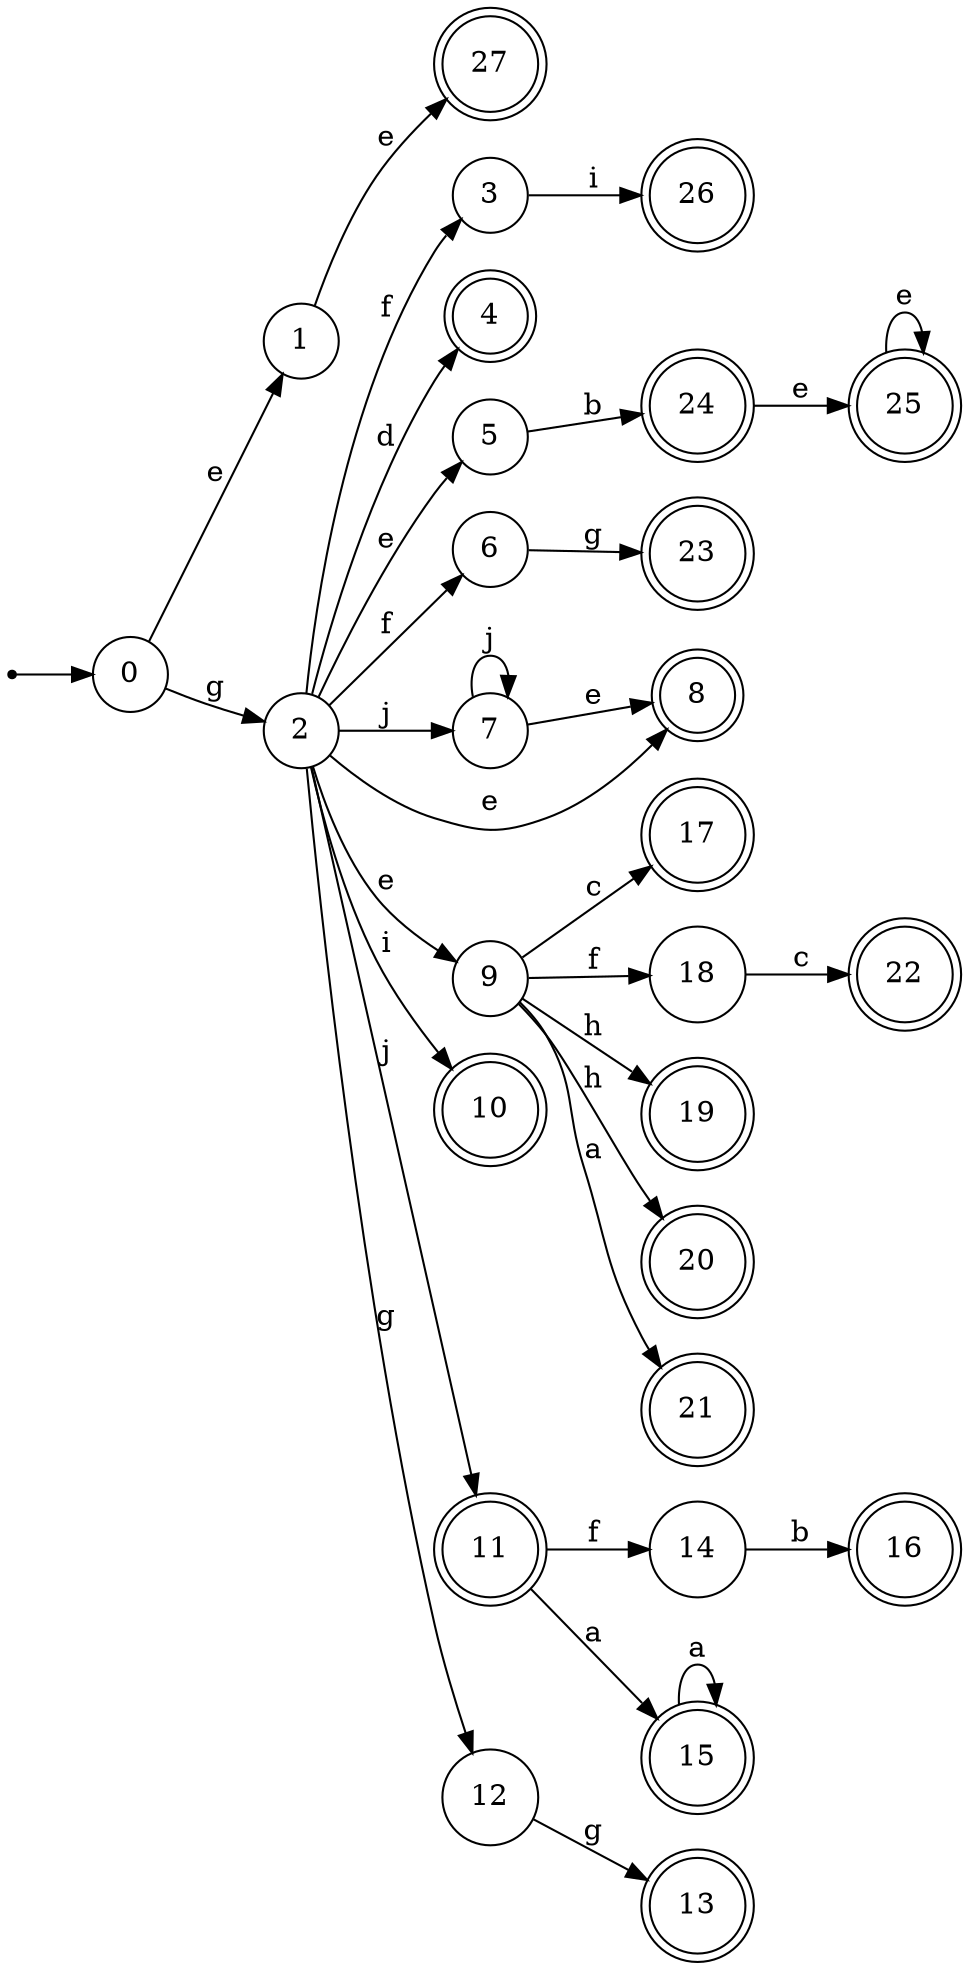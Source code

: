 digraph finite_state_machine {
rankdir=LR;
size="20,20";
node [shape = point]; "dummy0"
node [shape = circle]; "0";
"dummy0" -> "0";
node [shape = circle]; "1";
node [shape = circle]; "2";
node [shape = circle]; "3";
node [shape = doublecircle]; "4";node [shape = circle]; "5";
node [shape = circle]; "6";
node [shape = circle]; "7";
node [shape = doublecircle]; "8";node [shape = circle]; "9";
node [shape = doublecircle]; "10";node [shape = doublecircle]; "11";node [shape = circle]; "12";
node [shape = doublecircle]; "13";node [shape = circle]; "14";
node [shape = doublecircle]; "15";node [shape = doublecircle]; "16";node [shape = doublecircle]; "17";node [shape = circle]; "18";
node [shape = doublecircle]; "19";node [shape = doublecircle]; "20";node [shape = doublecircle]; "21";node [shape = doublecircle]; "22";node [shape = doublecircle]; "23";node [shape = doublecircle]; "24";node [shape = doublecircle]; "25";node [shape = doublecircle]; "26";node [shape = doublecircle]; "27";"0" -> "1" [label = "e"];
 "0" -> "2" [label = "g"];
 "2" -> "3" [label = "f"];
 "2" -> "6" [label = "f"];
 "2" -> "4" [label = "d"];
 "2" -> "8" [label = "e"];
 "2" -> "9" [label = "e"];
 "2" -> "5" [label = "e"];
 "2" -> "11" [label = "j"];
 "2" -> "7" [label = "j"];
 "2" -> "10" [label = "i"];
 "2" -> "12" [label = "g"];
 "12" -> "13" [label = "g"];
 "11" -> "14" [label = "f"];
 "11" -> "15" [label = "a"];
 "15" -> "15" [label = "a"];
 "14" -> "16" [label = "b"];
 "9" -> "17" [label = "c"];
 "9" -> "18" [label = "f"];
 "9" -> "19" [label = "h"];
 "9" -> "20" [label = "h"];
 "9" -> "21" [label = "a"];
 "18" -> "22" [label = "c"];
 "7" -> "7" [label = "j"];
 "7" -> "8" [label = "e"];
 "6" -> "23" [label = "g"];
 "5" -> "24" [label = "b"];
 "24" -> "25" [label = "e"];
 "25" -> "25" [label = "e"];
 "3" -> "26" [label = "i"];
 "1" -> "27" [label = "e"];
 }

